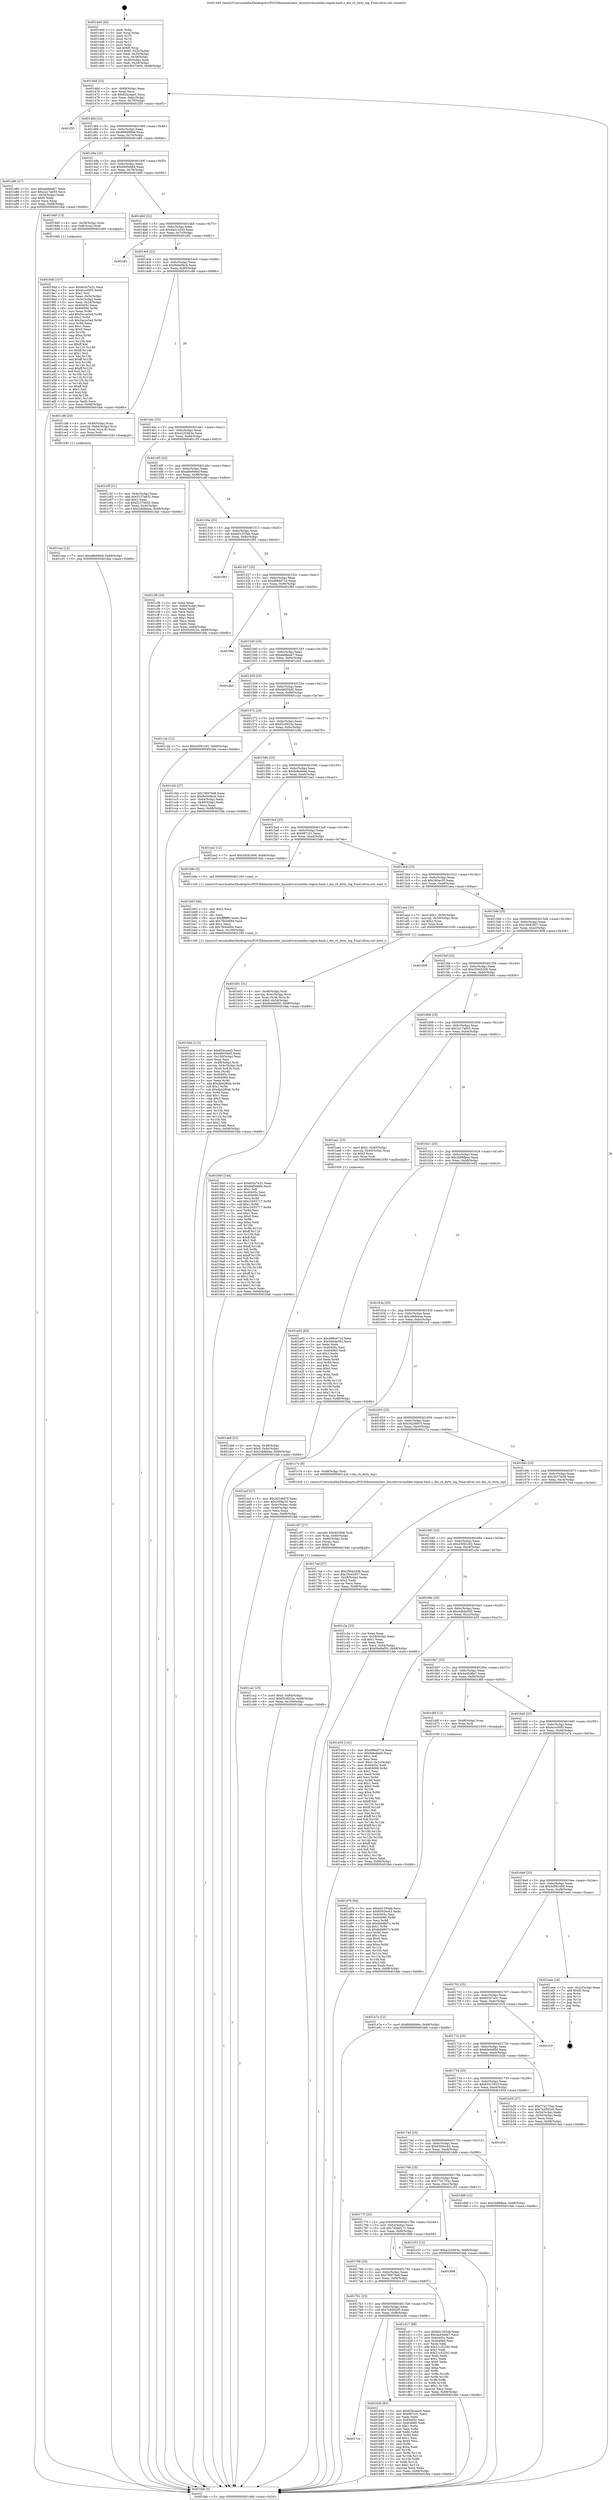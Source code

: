 digraph "0x401440" {
  label = "0x401440 (/mnt/c/Users/mathe/Desktop/tcc/POCII/binaries/extr_linuxdriversmddm-region-hash.c_dm_rh_dirty_log_Final-ollvm.out::main(0))"
  labelloc = "t"
  node[shape=record]

  Entry [label="",width=0.3,height=0.3,shape=circle,fillcolor=black,style=filled]
  "0x40146d" [label="{
     0x40146d [23]\l
     | [instrs]\l
     &nbsp;&nbsp;0x40146d \<+3\>: mov -0x68(%rbp),%eax\l
     &nbsp;&nbsp;0x401470 \<+2\>: mov %eax,%ecx\l
     &nbsp;&nbsp;0x401472 \<+6\>: sub $0x82bcaae5,%ecx\l
     &nbsp;&nbsp;0x401478 \<+3\>: mov %eax,-0x6c(%rbp)\l
     &nbsp;&nbsp;0x40147b \<+3\>: mov %ecx,-0x70(%rbp)\l
     &nbsp;&nbsp;0x40147e \<+6\>: je 0000000000401f35 \<main+0xaf5\>\l
  }"]
  "0x401f35" [label="{
     0x401f35\l
  }", style=dashed]
  "0x401484" [label="{
     0x401484 [22]\l
     | [instrs]\l
     &nbsp;&nbsp;0x401484 \<+5\>: jmp 0000000000401489 \<main+0x49\>\l
     &nbsp;&nbsp;0x401489 \<+3\>: mov -0x6c(%rbp),%eax\l
     &nbsp;&nbsp;0x40148c \<+5\>: sub $0x868d99de,%eax\l
     &nbsp;&nbsp;0x401491 \<+3\>: mov %eax,-0x74(%rbp)\l
     &nbsp;&nbsp;0x401494 \<+6\>: je 0000000000401a86 \<main+0x646\>\l
  }"]
  Exit [label="",width=0.3,height=0.3,shape=circle,fillcolor=black,style=filled,peripheries=2]
  "0x401a86" [label="{
     0x401a86 [27]\l
     | [instrs]\l
     &nbsp;&nbsp;0x401a86 \<+5\>: mov $0xeeb6eeb7,%eax\l
     &nbsp;&nbsp;0x401a8b \<+5\>: mov $0x2a17a655,%ecx\l
     &nbsp;&nbsp;0x401a90 \<+3\>: mov -0x24(%rbp),%edx\l
     &nbsp;&nbsp;0x401a93 \<+3\>: cmp $0x0,%edx\l
     &nbsp;&nbsp;0x401a96 \<+3\>: cmove %ecx,%eax\l
     &nbsp;&nbsp;0x401a99 \<+3\>: mov %eax,-0x68(%rbp)\l
     &nbsp;&nbsp;0x401a9c \<+5\>: jmp 0000000000401fab \<main+0xb6b\>\l
  }"]
  "0x40149a" [label="{
     0x40149a [22]\l
     | [instrs]\l
     &nbsp;&nbsp;0x40149a \<+5\>: jmp 000000000040149f \<main+0x5f\>\l
     &nbsp;&nbsp;0x40149f \<+3\>: mov -0x6c(%rbp),%eax\l
     &nbsp;&nbsp;0x4014a2 \<+5\>: sub $0x94f5eb84,%eax\l
     &nbsp;&nbsp;0x4014a7 \<+3\>: mov %eax,-0x78(%rbp)\l
     &nbsp;&nbsp;0x4014aa \<+6\>: je 00000000004019d0 \<main+0x590\>\l
  }"]
  "0x401d7b" [label="{
     0x401d7b [94]\l
     | [instrs]\l
     &nbsp;&nbsp;0x401d7b \<+5\>: mov $0xb01355ab,%ecx\l
     &nbsp;&nbsp;0x401d80 \<+5\>: mov $0x6593ec63,%edx\l
     &nbsp;&nbsp;0x401d85 \<+7\>: mov 0x40405c,%esi\l
     &nbsp;&nbsp;0x401d8c \<+8\>: mov 0x404060,%r8d\l
     &nbsp;&nbsp;0x401d94 \<+3\>: mov %esi,%r9d\l
     &nbsp;&nbsp;0x401d97 \<+7\>: add $0xfedd807c,%r9d\l
     &nbsp;&nbsp;0x401d9e \<+4\>: sub $0x1,%r9d\l
     &nbsp;&nbsp;0x401da2 \<+7\>: sub $0xfedd807c,%r9d\l
     &nbsp;&nbsp;0x401da9 \<+4\>: imul %r9d,%esi\l
     &nbsp;&nbsp;0x401dad \<+3\>: and $0x1,%esi\l
     &nbsp;&nbsp;0x401db0 \<+3\>: cmp $0x0,%esi\l
     &nbsp;&nbsp;0x401db3 \<+4\>: sete %r10b\l
     &nbsp;&nbsp;0x401db7 \<+4\>: cmp $0xa,%r8d\l
     &nbsp;&nbsp;0x401dbb \<+4\>: setl %r11b\l
     &nbsp;&nbsp;0x401dbf \<+3\>: mov %r10b,%bl\l
     &nbsp;&nbsp;0x401dc2 \<+3\>: and %r11b,%bl\l
     &nbsp;&nbsp;0x401dc5 \<+3\>: xor %r11b,%r10b\l
     &nbsp;&nbsp;0x401dc8 \<+3\>: or %r10b,%bl\l
     &nbsp;&nbsp;0x401dcb \<+3\>: test $0x1,%bl\l
     &nbsp;&nbsp;0x401dce \<+3\>: cmovne %edx,%ecx\l
     &nbsp;&nbsp;0x401dd1 \<+3\>: mov %ecx,-0x68(%rbp)\l
     &nbsp;&nbsp;0x401dd4 \<+5\>: jmp 0000000000401fab \<main+0xb6b\>\l
  }"]
  "0x4019d0" [label="{
     0x4019d0 [13]\l
     | [instrs]\l
     &nbsp;&nbsp;0x4019d0 \<+4\>: mov -0x38(%rbp),%rax\l
     &nbsp;&nbsp;0x4019d4 \<+4\>: mov 0x8(%rax),%rdi\l
     &nbsp;&nbsp;0x4019d8 \<+5\>: call 0000000000401060 \<atoi@plt\>\l
     | [calls]\l
     &nbsp;&nbsp;0x401060 \{1\} (unknown)\l
  }"]
  "0x4014b0" [label="{
     0x4014b0 [22]\l
     | [instrs]\l
     &nbsp;&nbsp;0x4014b0 \<+5\>: jmp 00000000004014b5 \<main+0x75\>\l
     &nbsp;&nbsp;0x4014b5 \<+3\>: mov -0x6c(%rbp),%eax\l
     &nbsp;&nbsp;0x4014b8 \<+5\>: sub $0x9a2c1633,%eax\l
     &nbsp;&nbsp;0x4014bd \<+3\>: mov %eax,-0x7c(%rbp)\l
     &nbsp;&nbsp;0x4014c0 \<+6\>: je 0000000000401df1 \<main+0x9b1\>\l
  }"]
  "0x401cea" [label="{
     0x401cea [12]\l
     | [instrs]\l
     &nbsp;&nbsp;0x401cea \<+7\>: movl $0xa8e946ef,-0x68(%rbp)\l
     &nbsp;&nbsp;0x401cf1 \<+5\>: jmp 0000000000401fab \<main+0xb6b\>\l
  }"]
  "0x401df1" [label="{
     0x401df1\l
  }", style=dashed]
  "0x4014c6" [label="{
     0x4014c6 [22]\l
     | [instrs]\l
     &nbsp;&nbsp;0x4014c6 \<+5\>: jmp 00000000004014cb \<main+0x8b\>\l
     &nbsp;&nbsp;0x4014cb \<+3\>: mov -0x6c(%rbp),%eax\l
     &nbsp;&nbsp;0x4014ce \<+5\>: sub $0x9e0e0bcb,%eax\l
     &nbsp;&nbsp;0x4014d3 \<+3\>: mov %eax,-0x80(%rbp)\l
     &nbsp;&nbsp;0x4014d6 \<+6\>: je 0000000000401cd6 \<main+0x896\>\l
  }"]
  "0x401ca2" [label="{
     0x401ca2 [25]\l
     | [instrs]\l
     &nbsp;&nbsp;0x401ca2 \<+7\>: movl $0x0,-0x64(%rbp)\l
     &nbsp;&nbsp;0x401ca9 \<+7\>: movl $0xf3c0022e,-0x68(%rbp)\l
     &nbsp;&nbsp;0x401cb0 \<+6\>: mov %eax,-0x104(%rbp)\l
     &nbsp;&nbsp;0x401cb6 \<+5\>: jmp 0000000000401fab \<main+0xb6b\>\l
  }"]
  "0x401cd6" [label="{
     0x401cd6 [20]\l
     | [instrs]\l
     &nbsp;&nbsp;0x401cd6 \<+4\>: mov -0x48(%rbp),%rax\l
     &nbsp;&nbsp;0x401cda \<+4\>: movslq -0x64(%rbp),%rcx\l
     &nbsp;&nbsp;0x401cde \<+4\>: mov (%rax,%rcx,8),%rax\l
     &nbsp;&nbsp;0x401ce2 \<+3\>: mov %rax,%rdi\l
     &nbsp;&nbsp;0x401ce5 \<+5\>: call 0000000000401030 \<free@plt\>\l
     | [calls]\l
     &nbsp;&nbsp;0x401030 \{1\} (unknown)\l
  }"]
  "0x4014dc" [label="{
     0x4014dc [25]\l
     | [instrs]\l
     &nbsp;&nbsp;0x4014dc \<+5\>: jmp 00000000004014e1 \<main+0xa1\>\l
     &nbsp;&nbsp;0x4014e1 \<+3\>: mov -0x6c(%rbp),%eax\l
     &nbsp;&nbsp;0x4014e4 \<+5\>: sub $0xa225463e,%eax\l
     &nbsp;&nbsp;0x4014e9 \<+6\>: mov %eax,-0x84(%rbp)\l
     &nbsp;&nbsp;0x4014ef \<+6\>: je 0000000000401c5f \<main+0x81f\>\l
  }"]
  "0x401c87" [label="{
     0x401c87 [27]\l
     | [instrs]\l
     &nbsp;&nbsp;0x401c87 \<+10\>: movabs $0x4020b6,%rdi\l
     &nbsp;&nbsp;0x401c91 \<+4\>: mov %rax,-0x60(%rbp)\l
     &nbsp;&nbsp;0x401c95 \<+4\>: mov -0x60(%rbp),%rax\l
     &nbsp;&nbsp;0x401c99 \<+2\>: mov (%rax),%esi\l
     &nbsp;&nbsp;0x401c9b \<+2\>: mov $0x0,%al\l
     &nbsp;&nbsp;0x401c9d \<+5\>: call 0000000000401040 \<printf@plt\>\l
     | [calls]\l
     &nbsp;&nbsp;0x401040 \{1\} (unknown)\l
  }"]
  "0x401c5f" [label="{
     0x401c5f [31]\l
     | [instrs]\l
     &nbsp;&nbsp;0x401c5f \<+3\>: mov -0x4c(%rbp),%eax\l
     &nbsp;&nbsp;0x401c62 \<+5\>: add $0x5137e632,%eax\l
     &nbsp;&nbsp;0x401c67 \<+3\>: add $0x1,%eax\l
     &nbsp;&nbsp;0x401c6a \<+5\>: sub $0x5137e632,%eax\l
     &nbsp;&nbsp;0x401c6f \<+3\>: mov %eax,-0x4c(%rbp)\l
     &nbsp;&nbsp;0x401c72 \<+7\>: movl $0x2dbfebaa,-0x68(%rbp)\l
     &nbsp;&nbsp;0x401c79 \<+5\>: jmp 0000000000401fab \<main+0xb6b\>\l
  }"]
  "0x4014f5" [label="{
     0x4014f5 [25]\l
     | [instrs]\l
     &nbsp;&nbsp;0x4014f5 \<+5\>: jmp 00000000004014fa \<main+0xba\>\l
     &nbsp;&nbsp;0x4014fa \<+3\>: mov -0x6c(%rbp),%eax\l
     &nbsp;&nbsp;0x4014fd \<+5\>: sub $0xa8e946ef,%eax\l
     &nbsp;&nbsp;0x401502 \<+6\>: mov %eax,-0x88(%rbp)\l
     &nbsp;&nbsp;0x401508 \<+6\>: je 0000000000401cf6 \<main+0x8b6\>\l
  }"]
  "0x401bbb" [label="{
     0x401bbb [115]\l
     | [instrs]\l
     &nbsp;&nbsp;0x401bbb \<+5\>: mov $0x82bcaae5,%ecx\l
     &nbsp;&nbsp;0x401bc0 \<+5\>: mov $0xefe05bd5,%edx\l
     &nbsp;&nbsp;0x401bc5 \<+6\>: mov -0x100(%rbp),%esi\l
     &nbsp;&nbsp;0x401bcb \<+3\>: imul %eax,%esi\l
     &nbsp;&nbsp;0x401bce \<+4\>: mov -0x48(%rbp),%rdi\l
     &nbsp;&nbsp;0x401bd2 \<+4\>: movslq -0x4c(%rbp),%r8\l
     &nbsp;&nbsp;0x401bd6 \<+4\>: mov (%rdi,%r8,8),%rdi\l
     &nbsp;&nbsp;0x401bda \<+2\>: mov %esi,(%rdi)\l
     &nbsp;&nbsp;0x401bdc \<+7\>: mov 0x40405c,%eax\l
     &nbsp;&nbsp;0x401be3 \<+7\>: mov 0x404060,%esi\l
     &nbsp;&nbsp;0x401bea \<+3\>: mov %eax,%r9d\l
     &nbsp;&nbsp;0x401bed \<+7\>: add $0xdbd2f0eb,%r9d\l
     &nbsp;&nbsp;0x401bf4 \<+4\>: sub $0x1,%r9d\l
     &nbsp;&nbsp;0x401bf8 \<+7\>: sub $0xdbd2f0eb,%r9d\l
     &nbsp;&nbsp;0x401bff \<+4\>: imul %r9d,%eax\l
     &nbsp;&nbsp;0x401c03 \<+3\>: and $0x1,%eax\l
     &nbsp;&nbsp;0x401c06 \<+3\>: cmp $0x0,%eax\l
     &nbsp;&nbsp;0x401c09 \<+4\>: sete %r10b\l
     &nbsp;&nbsp;0x401c0d \<+3\>: cmp $0xa,%esi\l
     &nbsp;&nbsp;0x401c10 \<+4\>: setl %r11b\l
     &nbsp;&nbsp;0x401c14 \<+3\>: mov %r10b,%bl\l
     &nbsp;&nbsp;0x401c17 \<+3\>: and %r11b,%bl\l
     &nbsp;&nbsp;0x401c1a \<+3\>: xor %r11b,%r10b\l
     &nbsp;&nbsp;0x401c1d \<+3\>: or %r10b,%bl\l
     &nbsp;&nbsp;0x401c20 \<+3\>: test $0x1,%bl\l
     &nbsp;&nbsp;0x401c23 \<+3\>: cmovne %edx,%ecx\l
     &nbsp;&nbsp;0x401c26 \<+3\>: mov %ecx,-0x68(%rbp)\l
     &nbsp;&nbsp;0x401c29 \<+5\>: jmp 0000000000401fab \<main+0xb6b\>\l
  }"]
  "0x401cf6" [label="{
     0x401cf6 [33]\l
     | [instrs]\l
     &nbsp;&nbsp;0x401cf6 \<+2\>: xor %eax,%eax\l
     &nbsp;&nbsp;0x401cf8 \<+3\>: mov -0x64(%rbp),%ecx\l
     &nbsp;&nbsp;0x401cfb \<+2\>: mov %eax,%edx\l
     &nbsp;&nbsp;0x401cfd \<+2\>: sub %ecx,%edx\l
     &nbsp;&nbsp;0x401cff \<+2\>: mov %eax,%ecx\l
     &nbsp;&nbsp;0x401d01 \<+3\>: sub $0x1,%ecx\l
     &nbsp;&nbsp;0x401d04 \<+2\>: add %ecx,%edx\l
     &nbsp;&nbsp;0x401d06 \<+2\>: sub %edx,%eax\l
     &nbsp;&nbsp;0x401d08 \<+3\>: mov %eax,-0x64(%rbp)\l
     &nbsp;&nbsp;0x401d0b \<+7\>: movl $0xf3c0022e,-0x68(%rbp)\l
     &nbsp;&nbsp;0x401d12 \<+5\>: jmp 0000000000401fab \<main+0xb6b\>\l
  }"]
  "0x40150e" [label="{
     0x40150e [25]\l
     | [instrs]\l
     &nbsp;&nbsp;0x40150e \<+5\>: jmp 0000000000401513 \<main+0xd3\>\l
     &nbsp;&nbsp;0x401513 \<+3\>: mov -0x6c(%rbp),%eax\l
     &nbsp;&nbsp;0x401516 \<+5\>: sub $0xb01355ab,%eax\l
     &nbsp;&nbsp;0x40151b \<+6\>: mov %eax,-0x8c(%rbp)\l
     &nbsp;&nbsp;0x401521 \<+6\>: je 0000000000401f85 \<main+0xb45\>\l
  }"]
  "0x401b93" [label="{
     0x401b93 [40]\l
     | [instrs]\l
     &nbsp;&nbsp;0x401b93 \<+5\>: mov $0x2,%ecx\l
     &nbsp;&nbsp;0x401b98 \<+1\>: cltd\l
     &nbsp;&nbsp;0x401b99 \<+2\>: idiv %ecx\l
     &nbsp;&nbsp;0x401b9b \<+6\>: imul $0xfffffffe,%edx,%ecx\l
     &nbsp;&nbsp;0x401ba1 \<+6\>: add $0x7fe4d084,%ecx\l
     &nbsp;&nbsp;0x401ba7 \<+3\>: add $0x1,%ecx\l
     &nbsp;&nbsp;0x401baa \<+6\>: sub $0x7fe4d084,%ecx\l
     &nbsp;&nbsp;0x401bb0 \<+6\>: mov %ecx,-0x100(%rbp)\l
     &nbsp;&nbsp;0x401bb6 \<+5\>: call 0000000000401160 \<next_i\>\l
     | [calls]\l
     &nbsp;&nbsp;0x401160 \{1\} (/mnt/c/Users/mathe/Desktop/tcc/POCII/binaries/extr_linuxdriversmddm-region-hash.c_dm_rh_dirty_log_Final-ollvm.out::next_i)\l
  }"]
  "0x401f85" [label="{
     0x401f85\l
  }", style=dashed]
  "0x401527" [label="{
     0x401527 [25]\l
     | [instrs]\l
     &nbsp;&nbsp;0x401527 \<+5\>: jmp 000000000040152c \<main+0xec\>\l
     &nbsp;&nbsp;0x40152c \<+3\>: mov -0x6c(%rbp),%eax\l
     &nbsp;&nbsp;0x40152f \<+5\>: sub $0xd98ed71d,%eax\l
     &nbsp;&nbsp;0x401534 \<+6\>: mov %eax,-0x90(%rbp)\l
     &nbsp;&nbsp;0x40153a \<+6\>: je 0000000000401f9d \<main+0xb5d\>\l
  }"]
  "0x4017ca" [label="{
     0x4017ca\l
  }", style=dashed]
  "0x401f9d" [label="{
     0x401f9d\l
  }", style=dashed]
  "0x401540" [label="{
     0x401540 [25]\l
     | [instrs]\l
     &nbsp;&nbsp;0x401540 \<+5\>: jmp 0000000000401545 \<main+0x105\>\l
     &nbsp;&nbsp;0x401545 \<+3\>: mov -0x6c(%rbp),%eax\l
     &nbsp;&nbsp;0x401548 \<+5\>: sub $0xeeb6eeb7,%eax\l
     &nbsp;&nbsp;0x40154d \<+6\>: mov %eax,-0x94(%rbp)\l
     &nbsp;&nbsp;0x401553 \<+6\>: je 0000000000401de5 \<main+0x9a5\>\l
  }"]
  "0x401b3b" [label="{
     0x401b3b [83]\l
     | [instrs]\l
     &nbsp;&nbsp;0x401b3b \<+5\>: mov $0x82bcaae5,%eax\l
     &nbsp;&nbsp;0x401b40 \<+5\>: mov $0x987c31,%ecx\l
     &nbsp;&nbsp;0x401b45 \<+2\>: xor %edx,%edx\l
     &nbsp;&nbsp;0x401b47 \<+7\>: mov 0x40405c,%esi\l
     &nbsp;&nbsp;0x401b4e \<+7\>: mov 0x404060,%edi\l
     &nbsp;&nbsp;0x401b55 \<+3\>: sub $0x1,%edx\l
     &nbsp;&nbsp;0x401b58 \<+3\>: mov %esi,%r8d\l
     &nbsp;&nbsp;0x401b5b \<+3\>: add %edx,%r8d\l
     &nbsp;&nbsp;0x401b5e \<+4\>: imul %r8d,%esi\l
     &nbsp;&nbsp;0x401b62 \<+3\>: and $0x1,%esi\l
     &nbsp;&nbsp;0x401b65 \<+3\>: cmp $0x0,%esi\l
     &nbsp;&nbsp;0x401b68 \<+4\>: sete %r9b\l
     &nbsp;&nbsp;0x401b6c \<+3\>: cmp $0xa,%edi\l
     &nbsp;&nbsp;0x401b6f \<+4\>: setl %r10b\l
     &nbsp;&nbsp;0x401b73 \<+3\>: mov %r9b,%r11b\l
     &nbsp;&nbsp;0x401b76 \<+3\>: and %r10b,%r11b\l
     &nbsp;&nbsp;0x401b79 \<+3\>: xor %r10b,%r9b\l
     &nbsp;&nbsp;0x401b7c \<+3\>: or %r9b,%r11b\l
     &nbsp;&nbsp;0x401b7f \<+4\>: test $0x1,%r11b\l
     &nbsp;&nbsp;0x401b83 \<+3\>: cmovne %ecx,%eax\l
     &nbsp;&nbsp;0x401b86 \<+3\>: mov %eax,-0x68(%rbp)\l
     &nbsp;&nbsp;0x401b89 \<+5\>: jmp 0000000000401fab \<main+0xb6b\>\l
  }"]
  "0x401de5" [label="{
     0x401de5\l
  }", style=dashed]
  "0x401559" [label="{
     0x401559 [25]\l
     | [instrs]\l
     &nbsp;&nbsp;0x401559 \<+5\>: jmp 000000000040155e \<main+0x11e\>\l
     &nbsp;&nbsp;0x40155e \<+3\>: mov -0x6c(%rbp),%eax\l
     &nbsp;&nbsp;0x401561 \<+5\>: sub $0xefe05bd5,%eax\l
     &nbsp;&nbsp;0x401566 \<+6\>: mov %eax,-0x98(%rbp)\l
     &nbsp;&nbsp;0x40156c \<+6\>: je 0000000000401c2e \<main+0x7ee\>\l
  }"]
  "0x4017b1" [label="{
     0x4017b1 [25]\l
     | [instrs]\l
     &nbsp;&nbsp;0x4017b1 \<+5\>: jmp 00000000004017b6 \<main+0x376\>\l
     &nbsp;&nbsp;0x4017b6 \<+3\>: mov -0x6c(%rbp),%eax\l
     &nbsp;&nbsp;0x4017b9 \<+5\>: sub $0x7a4562d5,%eax\l
     &nbsp;&nbsp;0x4017be \<+6\>: mov %eax,-0xf8(%rbp)\l
     &nbsp;&nbsp;0x4017c4 \<+6\>: je 0000000000401b3b \<main+0x6fb\>\l
  }"]
  "0x401c2e" [label="{
     0x401c2e [12]\l
     | [instrs]\l
     &nbsp;&nbsp;0x401c2e \<+7\>: movl $0x43091c92,-0x68(%rbp)\l
     &nbsp;&nbsp;0x401c35 \<+5\>: jmp 0000000000401fab \<main+0xb6b\>\l
  }"]
  "0x401572" [label="{
     0x401572 [25]\l
     | [instrs]\l
     &nbsp;&nbsp;0x401572 \<+5\>: jmp 0000000000401577 \<main+0x137\>\l
     &nbsp;&nbsp;0x401577 \<+3\>: mov -0x6c(%rbp),%eax\l
     &nbsp;&nbsp;0x40157a \<+5\>: sub $0xf3c0022e,%eax\l
     &nbsp;&nbsp;0x40157f \<+6\>: mov %eax,-0x9c(%rbp)\l
     &nbsp;&nbsp;0x401585 \<+6\>: je 0000000000401cbb \<main+0x87b\>\l
  }"]
  "0x401d17" [label="{
     0x401d17 [88]\l
     | [instrs]\l
     &nbsp;&nbsp;0x401d17 \<+5\>: mov $0xb01355ab,%eax\l
     &nbsp;&nbsp;0x401d1c \<+5\>: mov $0x4a45d8e7,%ecx\l
     &nbsp;&nbsp;0x401d21 \<+7\>: mov 0x40405c,%edx\l
     &nbsp;&nbsp;0x401d28 \<+7\>: mov 0x404060,%esi\l
     &nbsp;&nbsp;0x401d2f \<+2\>: mov %edx,%edi\l
     &nbsp;&nbsp;0x401d31 \<+6\>: add $0x21c32292,%edi\l
     &nbsp;&nbsp;0x401d37 \<+3\>: sub $0x1,%edi\l
     &nbsp;&nbsp;0x401d3a \<+6\>: sub $0x21c32292,%edi\l
     &nbsp;&nbsp;0x401d40 \<+3\>: imul %edi,%edx\l
     &nbsp;&nbsp;0x401d43 \<+3\>: and $0x1,%edx\l
     &nbsp;&nbsp;0x401d46 \<+3\>: cmp $0x0,%edx\l
     &nbsp;&nbsp;0x401d49 \<+4\>: sete %r8b\l
     &nbsp;&nbsp;0x401d4d \<+3\>: cmp $0xa,%esi\l
     &nbsp;&nbsp;0x401d50 \<+4\>: setl %r9b\l
     &nbsp;&nbsp;0x401d54 \<+3\>: mov %r8b,%r10b\l
     &nbsp;&nbsp;0x401d57 \<+3\>: and %r9b,%r10b\l
     &nbsp;&nbsp;0x401d5a \<+3\>: xor %r9b,%r8b\l
     &nbsp;&nbsp;0x401d5d \<+3\>: or %r8b,%r10b\l
     &nbsp;&nbsp;0x401d60 \<+4\>: test $0x1,%r10b\l
     &nbsp;&nbsp;0x401d64 \<+3\>: cmovne %ecx,%eax\l
     &nbsp;&nbsp;0x401d67 \<+3\>: mov %eax,-0x68(%rbp)\l
     &nbsp;&nbsp;0x401d6a \<+5\>: jmp 0000000000401fab \<main+0xb6b\>\l
  }"]
  "0x401cbb" [label="{
     0x401cbb [27]\l
     | [instrs]\l
     &nbsp;&nbsp;0x401cbb \<+5\>: mov $0x79fd70e8,%eax\l
     &nbsp;&nbsp;0x401cc0 \<+5\>: mov $0x9e0e0bcb,%ecx\l
     &nbsp;&nbsp;0x401cc5 \<+3\>: mov -0x64(%rbp),%edx\l
     &nbsp;&nbsp;0x401cc8 \<+3\>: cmp -0x40(%rbp),%edx\l
     &nbsp;&nbsp;0x401ccb \<+3\>: cmovl %ecx,%eax\l
     &nbsp;&nbsp;0x401cce \<+3\>: mov %eax,-0x68(%rbp)\l
     &nbsp;&nbsp;0x401cd1 \<+5\>: jmp 0000000000401fab \<main+0xb6b\>\l
  }"]
  "0x40158b" [label="{
     0x40158b [25]\l
     | [instrs]\l
     &nbsp;&nbsp;0x40158b \<+5\>: jmp 0000000000401590 \<main+0x150\>\l
     &nbsp;&nbsp;0x401590 \<+3\>: mov -0x6c(%rbp),%eax\l
     &nbsp;&nbsp;0x401593 \<+5\>: sub $0xfe9e4bb6,%eax\l
     &nbsp;&nbsp;0x401598 \<+6\>: mov %eax,-0xa0(%rbp)\l
     &nbsp;&nbsp;0x40159e \<+6\>: je 0000000000401ee2 \<main+0xaa2\>\l
  }"]
  "0x401798" [label="{
     0x401798 [25]\l
     | [instrs]\l
     &nbsp;&nbsp;0x401798 \<+5\>: jmp 000000000040179d \<main+0x35d\>\l
     &nbsp;&nbsp;0x40179d \<+3\>: mov -0x6c(%rbp),%eax\l
     &nbsp;&nbsp;0x4017a0 \<+5\>: sub $0x79fd70e8,%eax\l
     &nbsp;&nbsp;0x4017a5 \<+6\>: mov %eax,-0xf4(%rbp)\l
     &nbsp;&nbsp;0x4017ab \<+6\>: je 0000000000401d17 \<main+0x8d7\>\l
  }"]
  "0x401ee2" [label="{
     0x401ee2 [12]\l
     | [instrs]\l
     &nbsp;&nbsp;0x401ee2 \<+7\>: movl $0x5d581606,-0x68(%rbp)\l
     &nbsp;&nbsp;0x401ee9 \<+5\>: jmp 0000000000401fab \<main+0xb6b\>\l
  }"]
  "0x4015a4" [label="{
     0x4015a4 [25]\l
     | [instrs]\l
     &nbsp;&nbsp;0x4015a4 \<+5\>: jmp 00000000004015a9 \<main+0x169\>\l
     &nbsp;&nbsp;0x4015a9 \<+3\>: mov -0x6c(%rbp),%eax\l
     &nbsp;&nbsp;0x4015ac \<+5\>: sub $0x987c31,%eax\l
     &nbsp;&nbsp;0x4015b1 \<+6\>: mov %eax,-0xa4(%rbp)\l
     &nbsp;&nbsp;0x4015b7 \<+6\>: je 0000000000401b8e \<main+0x74e\>\l
  }"]
  "0x401898" [label="{
     0x401898\l
  }", style=dashed]
  "0x401b8e" [label="{
     0x401b8e [5]\l
     | [instrs]\l
     &nbsp;&nbsp;0x401b8e \<+5\>: call 0000000000401160 \<next_i\>\l
     | [calls]\l
     &nbsp;&nbsp;0x401160 \{1\} (/mnt/c/Users/mathe/Desktop/tcc/POCII/binaries/extr_linuxdriversmddm-region-hash.c_dm_rh_dirty_log_Final-ollvm.out::next_i)\l
  }"]
  "0x4015bd" [label="{
     0x4015bd [25]\l
     | [instrs]\l
     &nbsp;&nbsp;0x4015bd \<+5\>: jmp 00000000004015c2 \<main+0x182\>\l
     &nbsp;&nbsp;0x4015c2 \<+3\>: mov -0x6c(%rbp),%eax\l
     &nbsp;&nbsp;0x4015c5 \<+5\>: sub $0x260ac35,%eax\l
     &nbsp;&nbsp;0x4015ca \<+6\>: mov %eax,-0xa8(%rbp)\l
     &nbsp;&nbsp;0x4015d0 \<+6\>: je 0000000000401aea \<main+0x6aa\>\l
  }"]
  "0x40177f" [label="{
     0x40177f [25]\l
     | [instrs]\l
     &nbsp;&nbsp;0x40177f \<+5\>: jmp 0000000000401784 \<main+0x344\>\l
     &nbsp;&nbsp;0x401784 \<+3\>: mov -0x6c(%rbp),%eax\l
     &nbsp;&nbsp;0x401787 \<+5\>: sub $0x782bd171,%eax\l
     &nbsp;&nbsp;0x40178c \<+6\>: mov %eax,-0xf0(%rbp)\l
     &nbsp;&nbsp;0x401792 \<+6\>: je 0000000000401898 \<main+0x458\>\l
  }"]
  "0x401aea" [label="{
     0x401aea [23]\l
     | [instrs]\l
     &nbsp;&nbsp;0x401aea \<+7\>: movl $0x1,-0x50(%rbp)\l
     &nbsp;&nbsp;0x401af1 \<+4\>: movslq -0x50(%rbp),%rax\l
     &nbsp;&nbsp;0x401af5 \<+4\>: shl $0x2,%rax\l
     &nbsp;&nbsp;0x401af9 \<+3\>: mov %rax,%rdi\l
     &nbsp;&nbsp;0x401afc \<+5\>: call 0000000000401050 \<malloc@plt\>\l
     | [calls]\l
     &nbsp;&nbsp;0x401050 \{1\} (unknown)\l
  }"]
  "0x4015d6" [label="{
     0x4015d6 [25]\l
     | [instrs]\l
     &nbsp;&nbsp;0x4015d6 \<+5\>: jmp 00000000004015db \<main+0x19b\>\l
     &nbsp;&nbsp;0x4015db \<+3\>: mov -0x6c(%rbp),%eax\l
     &nbsp;&nbsp;0x4015de \<+5\>: sub $0x19e42837,%eax\l
     &nbsp;&nbsp;0x4015e3 \<+6\>: mov %eax,-0xac(%rbp)\l
     &nbsp;&nbsp;0x4015e9 \<+6\>: je 0000000000401808 \<main+0x3c8\>\l
  }"]
  "0x401c53" [label="{
     0x401c53 [12]\l
     | [instrs]\l
     &nbsp;&nbsp;0x401c53 \<+7\>: movl $0xa225463e,-0x68(%rbp)\l
     &nbsp;&nbsp;0x401c5a \<+5\>: jmp 0000000000401fab \<main+0xb6b\>\l
  }"]
  "0x401808" [label="{
     0x401808\l
  }", style=dashed]
  "0x4015ef" [label="{
     0x4015ef [25]\l
     | [instrs]\l
     &nbsp;&nbsp;0x4015ef \<+5\>: jmp 00000000004015f4 \<main+0x1b4\>\l
     &nbsp;&nbsp;0x4015f4 \<+3\>: mov -0x6c(%rbp),%eax\l
     &nbsp;&nbsp;0x4015f7 \<+5\>: sub $0x25045206,%eax\l
     &nbsp;&nbsp;0x4015fc \<+6\>: mov %eax,-0xb0(%rbp)\l
     &nbsp;&nbsp;0x401602 \<+6\>: je 0000000000401940 \<main+0x500\>\l
  }"]
  "0x401766" [label="{
     0x401766 [25]\l
     | [instrs]\l
     &nbsp;&nbsp;0x401766 \<+5\>: jmp 000000000040176b \<main+0x32b\>\l
     &nbsp;&nbsp;0x40176b \<+3\>: mov -0x6c(%rbp),%eax\l
     &nbsp;&nbsp;0x40176e \<+5\>: sub $0x77d1754c,%eax\l
     &nbsp;&nbsp;0x401773 \<+6\>: mov %eax,-0xec(%rbp)\l
     &nbsp;&nbsp;0x401779 \<+6\>: je 0000000000401c53 \<main+0x813\>\l
  }"]
  "0x401940" [label="{
     0x401940 [144]\l
     | [instrs]\l
     &nbsp;&nbsp;0x401940 \<+5\>: mov $0x603c7e31,%eax\l
     &nbsp;&nbsp;0x401945 \<+5\>: mov $0x94f5eb84,%ecx\l
     &nbsp;&nbsp;0x40194a \<+2\>: mov $0x1,%dl\l
     &nbsp;&nbsp;0x40194c \<+7\>: mov 0x40405c,%esi\l
     &nbsp;&nbsp;0x401953 \<+7\>: mov 0x404060,%edi\l
     &nbsp;&nbsp;0x40195a \<+3\>: mov %esi,%r8d\l
     &nbsp;&nbsp;0x40195d \<+7\>: add $0xc3455717,%r8d\l
     &nbsp;&nbsp;0x401964 \<+4\>: sub $0x1,%r8d\l
     &nbsp;&nbsp;0x401968 \<+7\>: sub $0xc3455717,%r8d\l
     &nbsp;&nbsp;0x40196f \<+4\>: imul %r8d,%esi\l
     &nbsp;&nbsp;0x401973 \<+3\>: and $0x1,%esi\l
     &nbsp;&nbsp;0x401976 \<+3\>: cmp $0x0,%esi\l
     &nbsp;&nbsp;0x401979 \<+4\>: sete %r9b\l
     &nbsp;&nbsp;0x40197d \<+3\>: cmp $0xa,%edi\l
     &nbsp;&nbsp;0x401980 \<+4\>: setl %r10b\l
     &nbsp;&nbsp;0x401984 \<+3\>: mov %r9b,%r11b\l
     &nbsp;&nbsp;0x401987 \<+4\>: xor $0xff,%r11b\l
     &nbsp;&nbsp;0x40198b \<+3\>: mov %r10b,%bl\l
     &nbsp;&nbsp;0x40198e \<+3\>: xor $0xff,%bl\l
     &nbsp;&nbsp;0x401991 \<+3\>: xor $0x1,%dl\l
     &nbsp;&nbsp;0x401994 \<+3\>: mov %r11b,%r14b\l
     &nbsp;&nbsp;0x401997 \<+4\>: and $0xff,%r14b\l
     &nbsp;&nbsp;0x40199b \<+3\>: and %dl,%r9b\l
     &nbsp;&nbsp;0x40199e \<+3\>: mov %bl,%r15b\l
     &nbsp;&nbsp;0x4019a1 \<+4\>: and $0xff,%r15b\l
     &nbsp;&nbsp;0x4019a5 \<+3\>: and %dl,%r10b\l
     &nbsp;&nbsp;0x4019a8 \<+3\>: or %r9b,%r14b\l
     &nbsp;&nbsp;0x4019ab \<+3\>: or %r10b,%r15b\l
     &nbsp;&nbsp;0x4019ae \<+3\>: xor %r15b,%r14b\l
     &nbsp;&nbsp;0x4019b1 \<+3\>: or %bl,%r11b\l
     &nbsp;&nbsp;0x4019b4 \<+4\>: xor $0xff,%r11b\l
     &nbsp;&nbsp;0x4019b8 \<+3\>: or $0x1,%dl\l
     &nbsp;&nbsp;0x4019bb \<+3\>: and %dl,%r11b\l
     &nbsp;&nbsp;0x4019be \<+3\>: or %r11b,%r14b\l
     &nbsp;&nbsp;0x4019c1 \<+4\>: test $0x1,%r14b\l
     &nbsp;&nbsp;0x4019c5 \<+3\>: cmovne %ecx,%eax\l
     &nbsp;&nbsp;0x4019c8 \<+3\>: mov %eax,-0x68(%rbp)\l
     &nbsp;&nbsp;0x4019cb \<+5\>: jmp 0000000000401fab \<main+0xb6b\>\l
  }"]
  "0x401608" [label="{
     0x401608 [25]\l
     | [instrs]\l
     &nbsp;&nbsp;0x401608 \<+5\>: jmp 000000000040160d \<main+0x1cd\>\l
     &nbsp;&nbsp;0x40160d \<+3\>: mov -0x6c(%rbp),%eax\l
     &nbsp;&nbsp;0x401610 \<+5\>: sub $0x2a17a655,%eax\l
     &nbsp;&nbsp;0x401615 \<+6\>: mov %eax,-0xb4(%rbp)\l
     &nbsp;&nbsp;0x40161b \<+6\>: je 0000000000401aa1 \<main+0x661\>\l
  }"]
  "0x401dd9" [label="{
     0x401dd9 [12]\l
     | [instrs]\l
     &nbsp;&nbsp;0x401dd9 \<+7\>: movl $0x2b86fbea,-0x68(%rbp)\l
     &nbsp;&nbsp;0x401de0 \<+5\>: jmp 0000000000401fab \<main+0xb6b\>\l
  }"]
  "0x401aa1" [label="{
     0x401aa1 [23]\l
     | [instrs]\l
     &nbsp;&nbsp;0x401aa1 \<+7\>: movl $0x1,-0x40(%rbp)\l
     &nbsp;&nbsp;0x401aa8 \<+4\>: movslq -0x40(%rbp),%rax\l
     &nbsp;&nbsp;0x401aac \<+4\>: shl $0x3,%rax\l
     &nbsp;&nbsp;0x401ab0 \<+3\>: mov %rax,%rdi\l
     &nbsp;&nbsp;0x401ab3 \<+5\>: call 0000000000401050 \<malloc@plt\>\l
     | [calls]\l
     &nbsp;&nbsp;0x401050 \{1\} (unknown)\l
  }"]
  "0x401621" [label="{
     0x401621 [25]\l
     | [instrs]\l
     &nbsp;&nbsp;0x401621 \<+5\>: jmp 0000000000401626 \<main+0x1e6\>\l
     &nbsp;&nbsp;0x401626 \<+3\>: mov -0x6c(%rbp),%eax\l
     &nbsp;&nbsp;0x401629 \<+5\>: sub $0x2b86fbea,%eax\l
     &nbsp;&nbsp;0x40162e \<+6\>: mov %eax,-0xb8(%rbp)\l
     &nbsp;&nbsp;0x401634 \<+6\>: je 0000000000401e02 \<main+0x9c2\>\l
  }"]
  "0x40174d" [label="{
     0x40174d [25]\l
     | [instrs]\l
     &nbsp;&nbsp;0x40174d \<+5\>: jmp 0000000000401752 \<main+0x312\>\l
     &nbsp;&nbsp;0x401752 \<+3\>: mov -0x6c(%rbp),%eax\l
     &nbsp;&nbsp;0x401755 \<+5\>: sub $0x6593ec63,%eax\l
     &nbsp;&nbsp;0x40175a \<+6\>: mov %eax,-0xe8(%rbp)\l
     &nbsp;&nbsp;0x401760 \<+6\>: je 0000000000401dd9 \<main+0x999\>\l
  }"]
  "0x401e02" [label="{
     0x401e02 [83]\l
     | [instrs]\l
     &nbsp;&nbsp;0x401e02 \<+5\>: mov $0xd98ed71d,%eax\l
     &nbsp;&nbsp;0x401e07 \<+5\>: mov $0x44b4e592,%ecx\l
     &nbsp;&nbsp;0x401e0c \<+2\>: xor %edx,%edx\l
     &nbsp;&nbsp;0x401e0e \<+7\>: mov 0x40405c,%esi\l
     &nbsp;&nbsp;0x401e15 \<+7\>: mov 0x404060,%edi\l
     &nbsp;&nbsp;0x401e1c \<+3\>: sub $0x1,%edx\l
     &nbsp;&nbsp;0x401e1f \<+3\>: mov %esi,%r8d\l
     &nbsp;&nbsp;0x401e22 \<+3\>: add %edx,%r8d\l
     &nbsp;&nbsp;0x401e25 \<+4\>: imul %r8d,%esi\l
     &nbsp;&nbsp;0x401e29 \<+3\>: and $0x1,%esi\l
     &nbsp;&nbsp;0x401e2c \<+3\>: cmp $0x0,%esi\l
     &nbsp;&nbsp;0x401e2f \<+4\>: sete %r9b\l
     &nbsp;&nbsp;0x401e33 \<+3\>: cmp $0xa,%edi\l
     &nbsp;&nbsp;0x401e36 \<+4\>: setl %r10b\l
     &nbsp;&nbsp;0x401e3a \<+3\>: mov %r9b,%r11b\l
     &nbsp;&nbsp;0x401e3d \<+3\>: and %r10b,%r11b\l
     &nbsp;&nbsp;0x401e40 \<+3\>: xor %r10b,%r9b\l
     &nbsp;&nbsp;0x401e43 \<+3\>: or %r9b,%r11b\l
     &nbsp;&nbsp;0x401e46 \<+4\>: test $0x1,%r11b\l
     &nbsp;&nbsp;0x401e4a \<+3\>: cmovne %ecx,%eax\l
     &nbsp;&nbsp;0x401e4d \<+3\>: mov %eax,-0x68(%rbp)\l
     &nbsp;&nbsp;0x401e50 \<+5\>: jmp 0000000000401fab \<main+0xb6b\>\l
  }"]
  "0x40163a" [label="{
     0x40163a [25]\l
     | [instrs]\l
     &nbsp;&nbsp;0x40163a \<+5\>: jmp 000000000040163f \<main+0x1ff\>\l
     &nbsp;&nbsp;0x40163f \<+3\>: mov -0x6c(%rbp),%eax\l
     &nbsp;&nbsp;0x401642 \<+5\>: sub $0x2dbfebaa,%eax\l
     &nbsp;&nbsp;0x401647 \<+6\>: mov %eax,-0xbc(%rbp)\l
     &nbsp;&nbsp;0x40164d \<+6\>: je 0000000000401acf \<main+0x68f\>\l
  }"]
  "0x401934" [label="{
     0x401934\l
  }", style=dashed]
  "0x401acf" [label="{
     0x401acf [27]\l
     | [instrs]\l
     &nbsp;&nbsp;0x401acf \<+5\>: mov $0x302d687f,%eax\l
     &nbsp;&nbsp;0x401ad4 \<+5\>: mov $0x260ac35,%ecx\l
     &nbsp;&nbsp;0x401ad9 \<+3\>: mov -0x4c(%rbp),%edx\l
     &nbsp;&nbsp;0x401adc \<+3\>: cmp -0x40(%rbp),%edx\l
     &nbsp;&nbsp;0x401adf \<+3\>: cmovl %ecx,%eax\l
     &nbsp;&nbsp;0x401ae2 \<+3\>: mov %eax,-0x68(%rbp)\l
     &nbsp;&nbsp;0x401ae5 \<+5\>: jmp 0000000000401fab \<main+0xb6b\>\l
  }"]
  "0x401653" [label="{
     0x401653 [25]\l
     | [instrs]\l
     &nbsp;&nbsp;0x401653 \<+5\>: jmp 0000000000401658 \<main+0x218\>\l
     &nbsp;&nbsp;0x401658 \<+3\>: mov -0x6c(%rbp),%eax\l
     &nbsp;&nbsp;0x40165b \<+5\>: sub $0x302d687f,%eax\l
     &nbsp;&nbsp;0x401660 \<+6\>: mov %eax,-0xc0(%rbp)\l
     &nbsp;&nbsp;0x401666 \<+6\>: je 0000000000401c7e \<main+0x83e\>\l
  }"]
  "0x401734" [label="{
     0x401734 [25]\l
     | [instrs]\l
     &nbsp;&nbsp;0x401734 \<+5\>: jmp 0000000000401739 \<main+0x2f9\>\l
     &nbsp;&nbsp;0x401739 \<+3\>: mov -0x6c(%rbp),%eax\l
     &nbsp;&nbsp;0x40173c \<+5\>: sub $0x63415910,%eax\l
     &nbsp;&nbsp;0x401741 \<+6\>: mov %eax,-0xe4(%rbp)\l
     &nbsp;&nbsp;0x401747 \<+6\>: je 0000000000401934 \<main+0x4f4\>\l
  }"]
  "0x401c7e" [label="{
     0x401c7e [9]\l
     | [instrs]\l
     &nbsp;&nbsp;0x401c7e \<+4\>: mov -0x48(%rbp),%rdi\l
     &nbsp;&nbsp;0x401c82 \<+5\>: call 0000000000401420 \<dm_rh_dirty_log\>\l
     | [calls]\l
     &nbsp;&nbsp;0x401420 \{1\} (/mnt/c/Users/mathe/Desktop/tcc/POCII/binaries/extr_linuxdriversmddm-region-hash.c_dm_rh_dirty_log_Final-ollvm.out::dm_rh_dirty_log)\l
  }"]
  "0x40166c" [label="{
     0x40166c [25]\l
     | [instrs]\l
     &nbsp;&nbsp;0x40166c \<+5\>: jmp 0000000000401671 \<main+0x231\>\l
     &nbsp;&nbsp;0x401671 \<+3\>: mov -0x6c(%rbp),%eax\l
     &nbsp;&nbsp;0x401674 \<+5\>: sub $0x3b37dcf4,%eax\l
     &nbsp;&nbsp;0x401679 \<+6\>: mov %eax,-0xc4(%rbp)\l
     &nbsp;&nbsp;0x40167f \<+6\>: je 00000000004017ed \<main+0x3ad\>\l
  }"]
  "0x401b20" [label="{
     0x401b20 [27]\l
     | [instrs]\l
     &nbsp;&nbsp;0x401b20 \<+5\>: mov $0x77d1754c,%eax\l
     &nbsp;&nbsp;0x401b25 \<+5\>: mov $0x7a4562d5,%ecx\l
     &nbsp;&nbsp;0x401b2a \<+3\>: mov -0x54(%rbp),%edx\l
     &nbsp;&nbsp;0x401b2d \<+3\>: cmp -0x50(%rbp),%edx\l
     &nbsp;&nbsp;0x401b30 \<+3\>: cmovl %ecx,%eax\l
     &nbsp;&nbsp;0x401b33 \<+3\>: mov %eax,-0x68(%rbp)\l
     &nbsp;&nbsp;0x401b36 \<+5\>: jmp 0000000000401fab \<main+0xb6b\>\l
  }"]
  "0x4017ed" [label="{
     0x4017ed [27]\l
     | [instrs]\l
     &nbsp;&nbsp;0x4017ed \<+5\>: mov $0x25045206,%eax\l
     &nbsp;&nbsp;0x4017f2 \<+5\>: mov $0x19e42837,%ecx\l
     &nbsp;&nbsp;0x4017f7 \<+3\>: mov -0x28(%rbp),%edx\l
     &nbsp;&nbsp;0x4017fa \<+3\>: cmp $0x2,%edx\l
     &nbsp;&nbsp;0x4017fd \<+3\>: cmovne %ecx,%eax\l
     &nbsp;&nbsp;0x401800 \<+3\>: mov %eax,-0x68(%rbp)\l
     &nbsp;&nbsp;0x401803 \<+5\>: jmp 0000000000401fab \<main+0xb6b\>\l
  }"]
  "0x401685" [label="{
     0x401685 [25]\l
     | [instrs]\l
     &nbsp;&nbsp;0x401685 \<+5\>: jmp 000000000040168a \<main+0x24a\>\l
     &nbsp;&nbsp;0x40168a \<+3\>: mov -0x6c(%rbp),%eax\l
     &nbsp;&nbsp;0x40168d \<+5\>: sub $0x43091c92,%eax\l
     &nbsp;&nbsp;0x401692 \<+6\>: mov %eax,-0xc8(%rbp)\l
     &nbsp;&nbsp;0x401698 \<+6\>: je 0000000000401c3a \<main+0x7fa\>\l
  }"]
  "0x401fab" [label="{
     0x401fab [5]\l
     | [instrs]\l
     &nbsp;&nbsp;0x401fab \<+5\>: jmp 000000000040146d \<main+0x2d\>\l
  }"]
  "0x401440" [label="{
     0x401440 [45]\l
     | [instrs]\l
     &nbsp;&nbsp;0x401440 \<+1\>: push %rbp\l
     &nbsp;&nbsp;0x401441 \<+3\>: mov %rsp,%rbp\l
     &nbsp;&nbsp;0x401444 \<+2\>: push %r15\l
     &nbsp;&nbsp;0x401446 \<+2\>: push %r14\l
     &nbsp;&nbsp;0x401448 \<+2\>: push %r12\l
     &nbsp;&nbsp;0x40144a \<+1\>: push %rbx\l
     &nbsp;&nbsp;0x40144b \<+7\>: sub $0xf0,%rsp\l
     &nbsp;&nbsp;0x401452 \<+7\>: movl $0x0,-0x2c(%rbp)\l
     &nbsp;&nbsp;0x401459 \<+3\>: mov %edi,-0x30(%rbp)\l
     &nbsp;&nbsp;0x40145c \<+4\>: mov %rsi,-0x38(%rbp)\l
     &nbsp;&nbsp;0x401460 \<+3\>: mov -0x30(%rbp),%edi\l
     &nbsp;&nbsp;0x401463 \<+3\>: mov %edi,-0x28(%rbp)\l
     &nbsp;&nbsp;0x401466 \<+7\>: movl $0x3b37dcf4,-0x68(%rbp)\l
  }"]
  "0x4019dd" [label="{
     0x4019dd [157]\l
     | [instrs]\l
     &nbsp;&nbsp;0x4019dd \<+5\>: mov $0x603c7e31,%ecx\l
     &nbsp;&nbsp;0x4019e2 \<+5\>: mov $0x4ccc00f3,%edx\l
     &nbsp;&nbsp;0x4019e7 \<+3\>: mov $0x1,%sil\l
     &nbsp;&nbsp;0x4019ea \<+3\>: mov %eax,-0x3c(%rbp)\l
     &nbsp;&nbsp;0x4019ed \<+3\>: mov -0x3c(%rbp),%eax\l
     &nbsp;&nbsp;0x4019f0 \<+3\>: mov %eax,-0x24(%rbp)\l
     &nbsp;&nbsp;0x4019f3 \<+7\>: mov 0x40405c,%eax\l
     &nbsp;&nbsp;0x4019fa \<+8\>: mov 0x404060,%r8d\l
     &nbsp;&nbsp;0x401a02 \<+3\>: mov %eax,%r9d\l
     &nbsp;&nbsp;0x401a05 \<+7\>: add $0x5acce3a4,%r9d\l
     &nbsp;&nbsp;0x401a0c \<+4\>: sub $0x1,%r9d\l
     &nbsp;&nbsp;0x401a10 \<+7\>: sub $0x5acce3a4,%r9d\l
     &nbsp;&nbsp;0x401a17 \<+4\>: imul %r9d,%eax\l
     &nbsp;&nbsp;0x401a1b \<+3\>: and $0x1,%eax\l
     &nbsp;&nbsp;0x401a1e \<+3\>: cmp $0x0,%eax\l
     &nbsp;&nbsp;0x401a21 \<+4\>: sete %r10b\l
     &nbsp;&nbsp;0x401a25 \<+4\>: cmp $0xa,%r8d\l
     &nbsp;&nbsp;0x401a29 \<+4\>: setl %r11b\l
     &nbsp;&nbsp;0x401a2d \<+3\>: mov %r10b,%bl\l
     &nbsp;&nbsp;0x401a30 \<+3\>: xor $0xff,%bl\l
     &nbsp;&nbsp;0x401a33 \<+3\>: mov %r11b,%r14b\l
     &nbsp;&nbsp;0x401a36 \<+4\>: xor $0xff,%r14b\l
     &nbsp;&nbsp;0x401a3a \<+4\>: xor $0x1,%sil\l
     &nbsp;&nbsp;0x401a3e \<+3\>: mov %bl,%r15b\l
     &nbsp;&nbsp;0x401a41 \<+4\>: and $0xff,%r15b\l
     &nbsp;&nbsp;0x401a45 \<+3\>: and %sil,%r10b\l
     &nbsp;&nbsp;0x401a48 \<+3\>: mov %r14b,%r12b\l
     &nbsp;&nbsp;0x401a4b \<+4\>: and $0xff,%r12b\l
     &nbsp;&nbsp;0x401a4f \<+3\>: and %sil,%r11b\l
     &nbsp;&nbsp;0x401a52 \<+3\>: or %r10b,%r15b\l
     &nbsp;&nbsp;0x401a55 \<+3\>: or %r11b,%r12b\l
     &nbsp;&nbsp;0x401a58 \<+3\>: xor %r12b,%r15b\l
     &nbsp;&nbsp;0x401a5b \<+3\>: or %r14b,%bl\l
     &nbsp;&nbsp;0x401a5e \<+3\>: xor $0xff,%bl\l
     &nbsp;&nbsp;0x401a61 \<+4\>: or $0x1,%sil\l
     &nbsp;&nbsp;0x401a65 \<+3\>: and %sil,%bl\l
     &nbsp;&nbsp;0x401a68 \<+3\>: or %bl,%r15b\l
     &nbsp;&nbsp;0x401a6b \<+4\>: test $0x1,%r15b\l
     &nbsp;&nbsp;0x401a6f \<+3\>: cmovne %edx,%ecx\l
     &nbsp;&nbsp;0x401a72 \<+3\>: mov %ecx,-0x68(%rbp)\l
     &nbsp;&nbsp;0x401a75 \<+5\>: jmp 0000000000401fab \<main+0xb6b\>\l
  }"]
  "0x40171b" [label="{
     0x40171b [25]\l
     | [instrs]\l
     &nbsp;&nbsp;0x40171b \<+5\>: jmp 0000000000401720 \<main+0x2e0\>\l
     &nbsp;&nbsp;0x401720 \<+3\>: mov -0x6c(%rbp),%eax\l
     &nbsp;&nbsp;0x401723 \<+5\>: sub $0x60e0ef50,%eax\l
     &nbsp;&nbsp;0x401728 \<+6\>: mov %eax,-0xe0(%rbp)\l
     &nbsp;&nbsp;0x40172e \<+6\>: je 0000000000401b20 \<main+0x6e0\>\l
  }"]
  "0x401c3a" [label="{
     0x401c3a [25]\l
     | [instrs]\l
     &nbsp;&nbsp;0x401c3a \<+2\>: xor %eax,%eax\l
     &nbsp;&nbsp;0x401c3c \<+3\>: mov -0x54(%rbp),%ecx\l
     &nbsp;&nbsp;0x401c3f \<+3\>: sub $0x1,%eax\l
     &nbsp;&nbsp;0x401c42 \<+2\>: sub %eax,%ecx\l
     &nbsp;&nbsp;0x401c44 \<+3\>: mov %ecx,-0x54(%rbp)\l
     &nbsp;&nbsp;0x401c47 \<+7\>: movl $0x60e0ef50,-0x68(%rbp)\l
     &nbsp;&nbsp;0x401c4e \<+5\>: jmp 0000000000401fab \<main+0xb6b\>\l
  }"]
  "0x40169e" [label="{
     0x40169e [25]\l
     | [instrs]\l
     &nbsp;&nbsp;0x40169e \<+5\>: jmp 00000000004016a3 \<main+0x263\>\l
     &nbsp;&nbsp;0x4016a3 \<+3\>: mov -0x6c(%rbp),%eax\l
     &nbsp;&nbsp;0x4016a6 \<+5\>: sub $0x44b4e592,%eax\l
     &nbsp;&nbsp;0x4016ab \<+6\>: mov %eax,-0xcc(%rbp)\l
     &nbsp;&nbsp;0x4016b1 \<+6\>: je 0000000000401e55 \<main+0xa15\>\l
  }"]
  "0x401f19" [label="{
     0x401f19\l
  }", style=dashed]
  "0x401e55" [label="{
     0x401e55 [141]\l
     | [instrs]\l
     &nbsp;&nbsp;0x401e55 \<+5\>: mov $0xd98ed71d,%eax\l
     &nbsp;&nbsp;0x401e5a \<+5\>: mov $0xfe9e4bb6,%ecx\l
     &nbsp;&nbsp;0x401e5f \<+2\>: mov $0x1,%dl\l
     &nbsp;&nbsp;0x401e61 \<+2\>: xor %esi,%esi\l
     &nbsp;&nbsp;0x401e63 \<+7\>: movl $0x0,-0x2c(%rbp)\l
     &nbsp;&nbsp;0x401e6a \<+7\>: mov 0x40405c,%edi\l
     &nbsp;&nbsp;0x401e71 \<+8\>: mov 0x404060,%r8d\l
     &nbsp;&nbsp;0x401e79 \<+3\>: sub $0x1,%esi\l
     &nbsp;&nbsp;0x401e7c \<+3\>: mov %edi,%r9d\l
     &nbsp;&nbsp;0x401e7f \<+3\>: add %esi,%r9d\l
     &nbsp;&nbsp;0x401e82 \<+4\>: imul %r9d,%edi\l
     &nbsp;&nbsp;0x401e86 \<+3\>: and $0x1,%edi\l
     &nbsp;&nbsp;0x401e89 \<+3\>: cmp $0x0,%edi\l
     &nbsp;&nbsp;0x401e8c \<+4\>: sete %r10b\l
     &nbsp;&nbsp;0x401e90 \<+4\>: cmp $0xa,%r8d\l
     &nbsp;&nbsp;0x401e94 \<+4\>: setl %r11b\l
     &nbsp;&nbsp;0x401e98 \<+3\>: mov %r10b,%bl\l
     &nbsp;&nbsp;0x401e9b \<+3\>: xor $0xff,%bl\l
     &nbsp;&nbsp;0x401e9e \<+3\>: mov %r11b,%r14b\l
     &nbsp;&nbsp;0x401ea1 \<+4\>: xor $0xff,%r14b\l
     &nbsp;&nbsp;0x401ea5 \<+3\>: xor $0x1,%dl\l
     &nbsp;&nbsp;0x401ea8 \<+3\>: mov %bl,%r15b\l
     &nbsp;&nbsp;0x401eab \<+4\>: and $0xff,%r15b\l
     &nbsp;&nbsp;0x401eaf \<+3\>: and %dl,%r10b\l
     &nbsp;&nbsp;0x401eb2 \<+3\>: mov %r14b,%r12b\l
     &nbsp;&nbsp;0x401eb5 \<+4\>: and $0xff,%r12b\l
     &nbsp;&nbsp;0x401eb9 \<+3\>: and %dl,%r11b\l
     &nbsp;&nbsp;0x401ebc \<+3\>: or %r10b,%r15b\l
     &nbsp;&nbsp;0x401ebf \<+3\>: or %r11b,%r12b\l
     &nbsp;&nbsp;0x401ec2 \<+3\>: xor %r12b,%r15b\l
     &nbsp;&nbsp;0x401ec5 \<+3\>: or %r14b,%bl\l
     &nbsp;&nbsp;0x401ec8 \<+3\>: xor $0xff,%bl\l
     &nbsp;&nbsp;0x401ecb \<+3\>: or $0x1,%dl\l
     &nbsp;&nbsp;0x401ece \<+2\>: and %dl,%bl\l
     &nbsp;&nbsp;0x401ed0 \<+3\>: or %bl,%r15b\l
     &nbsp;&nbsp;0x401ed3 \<+4\>: test $0x1,%r15b\l
     &nbsp;&nbsp;0x401ed7 \<+3\>: cmovne %ecx,%eax\l
     &nbsp;&nbsp;0x401eda \<+3\>: mov %eax,-0x68(%rbp)\l
     &nbsp;&nbsp;0x401edd \<+5\>: jmp 0000000000401fab \<main+0xb6b\>\l
  }"]
  "0x4016b7" [label="{
     0x4016b7 [25]\l
     | [instrs]\l
     &nbsp;&nbsp;0x4016b7 \<+5\>: jmp 00000000004016bc \<main+0x27c\>\l
     &nbsp;&nbsp;0x4016bc \<+3\>: mov -0x6c(%rbp),%eax\l
     &nbsp;&nbsp;0x4016bf \<+5\>: sub $0x4a45d8e7,%eax\l
     &nbsp;&nbsp;0x4016c4 \<+6\>: mov %eax,-0xd0(%rbp)\l
     &nbsp;&nbsp;0x4016ca \<+6\>: je 0000000000401d6f \<main+0x92f\>\l
  }"]
  "0x401702" [label="{
     0x401702 [25]\l
     | [instrs]\l
     &nbsp;&nbsp;0x401702 \<+5\>: jmp 0000000000401707 \<main+0x2c7\>\l
     &nbsp;&nbsp;0x401707 \<+3\>: mov -0x6c(%rbp),%eax\l
     &nbsp;&nbsp;0x40170a \<+5\>: sub $0x603c7e31,%eax\l
     &nbsp;&nbsp;0x40170f \<+6\>: mov %eax,-0xdc(%rbp)\l
     &nbsp;&nbsp;0x401715 \<+6\>: je 0000000000401f19 \<main+0xad9\>\l
  }"]
  "0x401d6f" [label="{
     0x401d6f [12]\l
     | [instrs]\l
     &nbsp;&nbsp;0x401d6f \<+4\>: mov -0x48(%rbp),%rax\l
     &nbsp;&nbsp;0x401d73 \<+3\>: mov %rax,%rdi\l
     &nbsp;&nbsp;0x401d76 \<+5\>: call 0000000000401030 \<free@plt\>\l
     | [calls]\l
     &nbsp;&nbsp;0x401030 \{1\} (unknown)\l
  }"]
  "0x4016d0" [label="{
     0x4016d0 [25]\l
     | [instrs]\l
     &nbsp;&nbsp;0x4016d0 \<+5\>: jmp 00000000004016d5 \<main+0x295\>\l
     &nbsp;&nbsp;0x4016d5 \<+3\>: mov -0x6c(%rbp),%eax\l
     &nbsp;&nbsp;0x4016d8 \<+5\>: sub $0x4ccc00f3,%eax\l
     &nbsp;&nbsp;0x4016dd \<+6\>: mov %eax,-0xd4(%rbp)\l
     &nbsp;&nbsp;0x4016e3 \<+6\>: je 0000000000401a7a \<main+0x63a\>\l
  }"]
  "0x401eee" [label="{
     0x401eee [19]\l
     | [instrs]\l
     &nbsp;&nbsp;0x401eee \<+3\>: mov -0x2c(%rbp),%eax\l
     &nbsp;&nbsp;0x401ef1 \<+7\>: add $0xf0,%rsp\l
     &nbsp;&nbsp;0x401ef8 \<+1\>: pop %rbx\l
     &nbsp;&nbsp;0x401ef9 \<+2\>: pop %r12\l
     &nbsp;&nbsp;0x401efb \<+2\>: pop %r14\l
     &nbsp;&nbsp;0x401efd \<+2\>: pop %r15\l
     &nbsp;&nbsp;0x401eff \<+1\>: pop %rbp\l
     &nbsp;&nbsp;0x401f00 \<+1\>: ret\l
  }"]
  "0x401a7a" [label="{
     0x401a7a [12]\l
     | [instrs]\l
     &nbsp;&nbsp;0x401a7a \<+7\>: movl $0x868d99de,-0x68(%rbp)\l
     &nbsp;&nbsp;0x401a81 \<+5\>: jmp 0000000000401fab \<main+0xb6b\>\l
  }"]
  "0x4016e9" [label="{
     0x4016e9 [25]\l
     | [instrs]\l
     &nbsp;&nbsp;0x4016e9 \<+5\>: jmp 00000000004016ee \<main+0x2ae\>\l
     &nbsp;&nbsp;0x4016ee \<+3\>: mov -0x6c(%rbp),%eax\l
     &nbsp;&nbsp;0x4016f1 \<+5\>: sub $0x5d581606,%eax\l
     &nbsp;&nbsp;0x4016f6 \<+6\>: mov %eax,-0xd8(%rbp)\l
     &nbsp;&nbsp;0x4016fc \<+6\>: je 0000000000401eee \<main+0xaae\>\l
  }"]
  "0x401ab8" [label="{
     0x401ab8 [23]\l
     | [instrs]\l
     &nbsp;&nbsp;0x401ab8 \<+4\>: mov %rax,-0x48(%rbp)\l
     &nbsp;&nbsp;0x401abc \<+7\>: movl $0x0,-0x4c(%rbp)\l
     &nbsp;&nbsp;0x401ac3 \<+7\>: movl $0x2dbfebaa,-0x68(%rbp)\l
     &nbsp;&nbsp;0x401aca \<+5\>: jmp 0000000000401fab \<main+0xb6b\>\l
  }"]
  "0x401b01" [label="{
     0x401b01 [31]\l
     | [instrs]\l
     &nbsp;&nbsp;0x401b01 \<+4\>: mov -0x48(%rbp),%rdi\l
     &nbsp;&nbsp;0x401b05 \<+4\>: movslq -0x4c(%rbp),%rcx\l
     &nbsp;&nbsp;0x401b09 \<+4\>: mov %rax,(%rdi,%rcx,8)\l
     &nbsp;&nbsp;0x401b0d \<+7\>: movl $0x0,-0x54(%rbp)\l
     &nbsp;&nbsp;0x401b14 \<+7\>: movl $0x60e0ef50,-0x68(%rbp)\l
     &nbsp;&nbsp;0x401b1b \<+5\>: jmp 0000000000401fab \<main+0xb6b\>\l
  }"]
  Entry -> "0x401440" [label=" 1"]
  "0x40146d" -> "0x401f35" [label=" 0"]
  "0x40146d" -> "0x401484" [label=" 29"]
  "0x401eee" -> Exit [label=" 1"]
  "0x401484" -> "0x401a86" [label=" 1"]
  "0x401484" -> "0x40149a" [label=" 28"]
  "0x401ee2" -> "0x401fab" [label=" 1"]
  "0x40149a" -> "0x4019d0" [label=" 1"]
  "0x40149a" -> "0x4014b0" [label=" 27"]
  "0x401e55" -> "0x401fab" [label=" 1"]
  "0x4014b0" -> "0x401df1" [label=" 0"]
  "0x4014b0" -> "0x4014c6" [label=" 27"]
  "0x401e02" -> "0x401fab" [label=" 1"]
  "0x4014c6" -> "0x401cd6" [label=" 1"]
  "0x4014c6" -> "0x4014dc" [label=" 26"]
  "0x401dd9" -> "0x401fab" [label=" 1"]
  "0x4014dc" -> "0x401c5f" [label=" 1"]
  "0x4014dc" -> "0x4014f5" [label=" 25"]
  "0x401d7b" -> "0x401fab" [label=" 1"]
  "0x4014f5" -> "0x401cf6" [label=" 1"]
  "0x4014f5" -> "0x40150e" [label=" 24"]
  "0x401d6f" -> "0x401d7b" [label=" 1"]
  "0x40150e" -> "0x401f85" [label=" 0"]
  "0x40150e" -> "0x401527" [label=" 24"]
  "0x401d17" -> "0x401fab" [label=" 1"]
  "0x401527" -> "0x401f9d" [label=" 0"]
  "0x401527" -> "0x401540" [label=" 24"]
  "0x401cf6" -> "0x401fab" [label=" 1"]
  "0x401540" -> "0x401de5" [label=" 0"]
  "0x401540" -> "0x401559" [label=" 24"]
  "0x401cea" -> "0x401fab" [label=" 1"]
  "0x401559" -> "0x401c2e" [label=" 1"]
  "0x401559" -> "0x401572" [label=" 23"]
  "0x401cbb" -> "0x401fab" [label=" 2"]
  "0x401572" -> "0x401cbb" [label=" 2"]
  "0x401572" -> "0x40158b" [label=" 21"]
  "0x401ca2" -> "0x401fab" [label=" 1"]
  "0x40158b" -> "0x401ee2" [label=" 1"]
  "0x40158b" -> "0x4015a4" [label=" 20"]
  "0x401c7e" -> "0x401c87" [label=" 1"]
  "0x4015a4" -> "0x401b8e" [label=" 1"]
  "0x4015a4" -> "0x4015bd" [label=" 19"]
  "0x401c5f" -> "0x401fab" [label=" 1"]
  "0x4015bd" -> "0x401aea" [label=" 1"]
  "0x4015bd" -> "0x4015d6" [label=" 18"]
  "0x401c3a" -> "0x401fab" [label=" 1"]
  "0x4015d6" -> "0x401808" [label=" 0"]
  "0x4015d6" -> "0x4015ef" [label=" 18"]
  "0x401c2e" -> "0x401fab" [label=" 1"]
  "0x4015ef" -> "0x401940" [label=" 1"]
  "0x4015ef" -> "0x401608" [label=" 17"]
  "0x401b93" -> "0x401bbb" [label=" 1"]
  "0x401608" -> "0x401aa1" [label=" 1"]
  "0x401608" -> "0x401621" [label=" 16"]
  "0x401b8e" -> "0x401b93" [label=" 1"]
  "0x401621" -> "0x401e02" [label=" 1"]
  "0x401621" -> "0x40163a" [label=" 15"]
  "0x4017b1" -> "0x4017ca" [label=" 0"]
  "0x40163a" -> "0x401acf" [label=" 2"]
  "0x40163a" -> "0x401653" [label=" 13"]
  "0x4017b1" -> "0x401b3b" [label=" 1"]
  "0x401653" -> "0x401c7e" [label=" 1"]
  "0x401653" -> "0x40166c" [label=" 12"]
  "0x401798" -> "0x4017b1" [label=" 1"]
  "0x40166c" -> "0x4017ed" [label=" 1"]
  "0x40166c" -> "0x401685" [label=" 11"]
  "0x4017ed" -> "0x401fab" [label=" 1"]
  "0x401440" -> "0x40146d" [label=" 1"]
  "0x401fab" -> "0x40146d" [label=" 28"]
  "0x401940" -> "0x401fab" [label=" 1"]
  "0x4019d0" -> "0x4019dd" [label=" 1"]
  "0x4019dd" -> "0x401fab" [label=" 1"]
  "0x401798" -> "0x401d17" [label=" 1"]
  "0x401685" -> "0x401c3a" [label=" 1"]
  "0x401685" -> "0x40169e" [label=" 10"]
  "0x40177f" -> "0x401798" [label=" 2"]
  "0x40169e" -> "0x401e55" [label=" 1"]
  "0x40169e" -> "0x4016b7" [label=" 9"]
  "0x40177f" -> "0x401898" [label=" 0"]
  "0x4016b7" -> "0x401d6f" [label=" 1"]
  "0x4016b7" -> "0x4016d0" [label=" 8"]
  "0x401766" -> "0x40177f" [label=" 2"]
  "0x4016d0" -> "0x401a7a" [label=" 1"]
  "0x4016d0" -> "0x4016e9" [label=" 7"]
  "0x401a7a" -> "0x401fab" [label=" 1"]
  "0x401a86" -> "0x401fab" [label=" 1"]
  "0x401aa1" -> "0x401ab8" [label=" 1"]
  "0x401ab8" -> "0x401fab" [label=" 1"]
  "0x401acf" -> "0x401fab" [label=" 2"]
  "0x401aea" -> "0x401b01" [label=" 1"]
  "0x401b01" -> "0x401fab" [label=" 1"]
  "0x401766" -> "0x401c53" [label=" 1"]
  "0x4016e9" -> "0x401eee" [label=" 1"]
  "0x4016e9" -> "0x401702" [label=" 6"]
  "0x401c53" -> "0x401fab" [label=" 1"]
  "0x401702" -> "0x401f19" [label=" 0"]
  "0x401702" -> "0x40171b" [label=" 6"]
  "0x401c87" -> "0x401ca2" [label=" 1"]
  "0x40171b" -> "0x401b20" [label=" 2"]
  "0x40171b" -> "0x401734" [label=" 4"]
  "0x401b20" -> "0x401fab" [label=" 2"]
  "0x401cd6" -> "0x401cea" [label=" 1"]
  "0x401734" -> "0x401934" [label=" 0"]
  "0x401734" -> "0x40174d" [label=" 4"]
  "0x401b3b" -> "0x401fab" [label=" 1"]
  "0x40174d" -> "0x401dd9" [label=" 1"]
  "0x40174d" -> "0x401766" [label=" 3"]
  "0x401bbb" -> "0x401fab" [label=" 1"]
}
